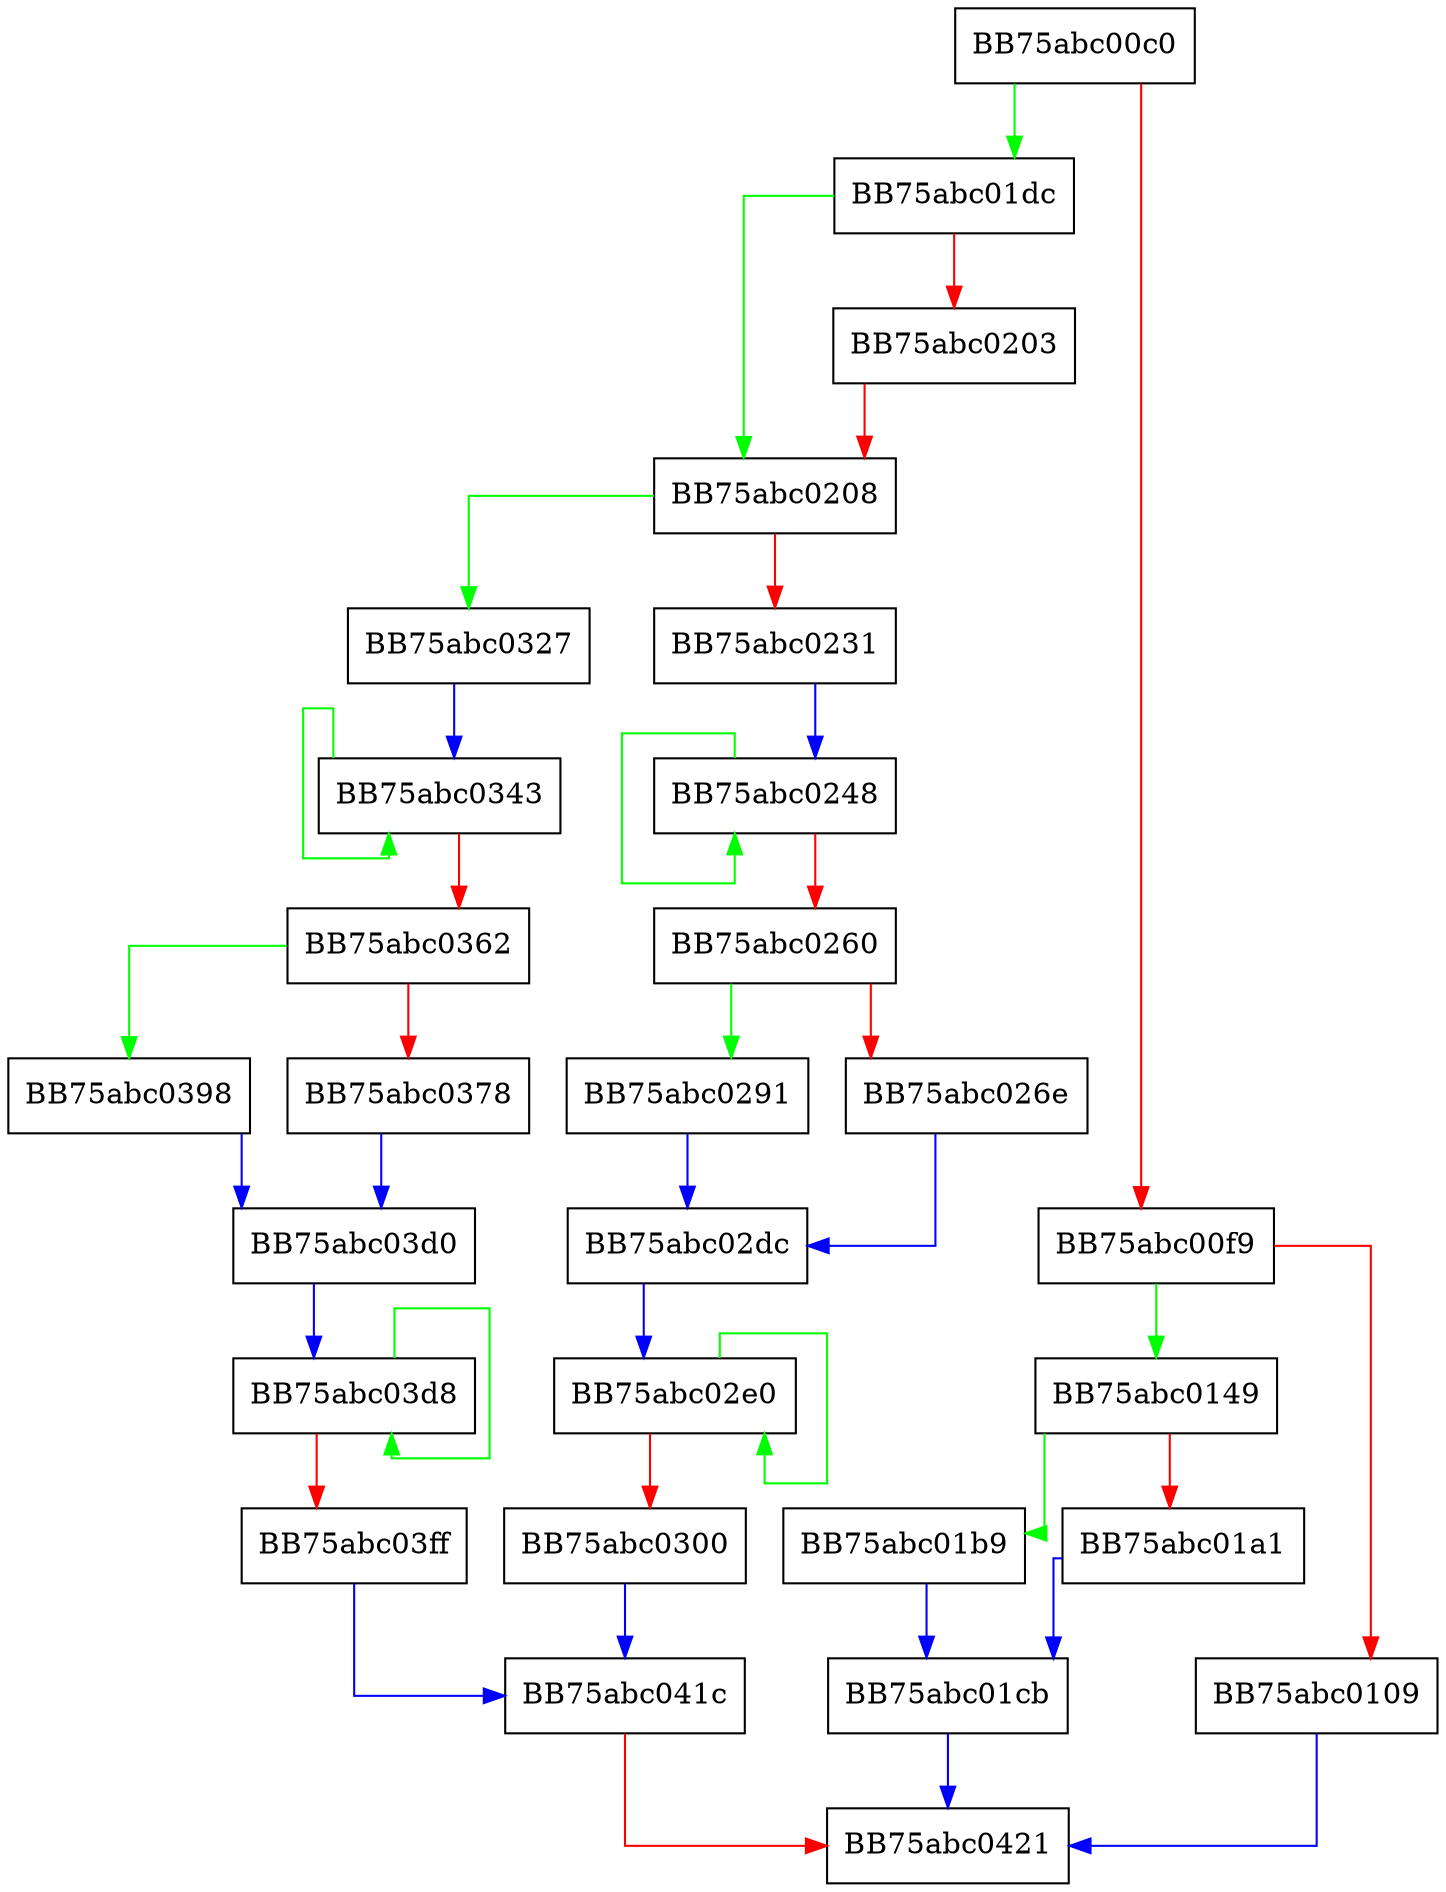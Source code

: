 digraph fxsave_rstor {
  node [shape="box"];
  graph [splines=ortho];
  BB75abc00c0 -> BB75abc01dc [color="green"];
  BB75abc00c0 -> BB75abc00f9 [color="red"];
  BB75abc00f9 -> BB75abc0149 [color="green"];
  BB75abc00f9 -> BB75abc0109 [color="red"];
  BB75abc0109 -> BB75abc0421 [color="blue"];
  BB75abc0149 -> BB75abc01b9 [color="green"];
  BB75abc0149 -> BB75abc01a1 [color="red"];
  BB75abc01a1 -> BB75abc01cb [color="blue"];
  BB75abc01b9 -> BB75abc01cb [color="blue"];
  BB75abc01cb -> BB75abc0421 [color="blue"];
  BB75abc01dc -> BB75abc0208 [color="green"];
  BB75abc01dc -> BB75abc0203 [color="red"];
  BB75abc0203 -> BB75abc0208 [color="red"];
  BB75abc0208 -> BB75abc0327 [color="green"];
  BB75abc0208 -> BB75abc0231 [color="red"];
  BB75abc0231 -> BB75abc0248 [color="blue"];
  BB75abc0248 -> BB75abc0248 [color="green"];
  BB75abc0248 -> BB75abc0260 [color="red"];
  BB75abc0260 -> BB75abc0291 [color="green"];
  BB75abc0260 -> BB75abc026e [color="red"];
  BB75abc026e -> BB75abc02dc [color="blue"];
  BB75abc0291 -> BB75abc02dc [color="blue"];
  BB75abc02dc -> BB75abc02e0 [color="blue"];
  BB75abc02e0 -> BB75abc02e0 [color="green"];
  BB75abc02e0 -> BB75abc0300 [color="red"];
  BB75abc0300 -> BB75abc041c [color="blue"];
  BB75abc0327 -> BB75abc0343 [color="blue"];
  BB75abc0343 -> BB75abc0343 [color="green"];
  BB75abc0343 -> BB75abc0362 [color="red"];
  BB75abc0362 -> BB75abc0398 [color="green"];
  BB75abc0362 -> BB75abc0378 [color="red"];
  BB75abc0378 -> BB75abc03d0 [color="blue"];
  BB75abc0398 -> BB75abc03d0 [color="blue"];
  BB75abc03d0 -> BB75abc03d8 [color="blue"];
  BB75abc03d8 -> BB75abc03d8 [color="green"];
  BB75abc03d8 -> BB75abc03ff [color="red"];
  BB75abc03ff -> BB75abc041c [color="blue"];
  BB75abc041c -> BB75abc0421 [color="red"];
}